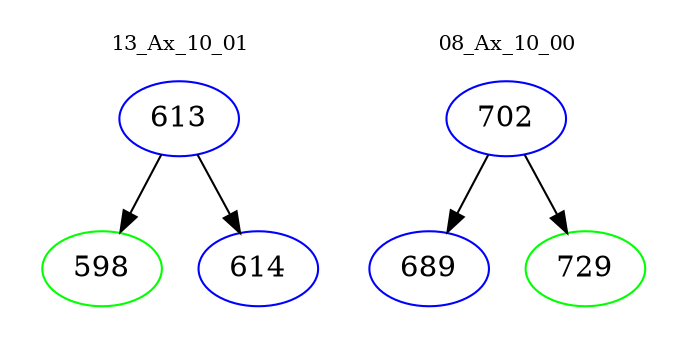digraph{
subgraph cluster_0 {
color = white
label = "13_Ax_10_01";
fontsize=10;
T0_613 [label="613", color="blue"]
T0_613 -> T0_598 [color="black"]
T0_598 [label="598", color="green"]
T0_613 -> T0_614 [color="black"]
T0_614 [label="614", color="blue"]
}
subgraph cluster_1 {
color = white
label = "08_Ax_10_00";
fontsize=10;
T1_702 [label="702", color="blue"]
T1_702 -> T1_689 [color="black"]
T1_689 [label="689", color="blue"]
T1_702 -> T1_729 [color="black"]
T1_729 [label="729", color="green"]
}
}
